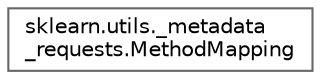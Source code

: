 digraph "Graphical Class Hierarchy"
{
 // LATEX_PDF_SIZE
  bgcolor="transparent";
  edge [fontname=Helvetica,fontsize=10,labelfontname=Helvetica,labelfontsize=10];
  node [fontname=Helvetica,fontsize=10,shape=box,height=0.2,width=0.4];
  rankdir="LR";
  Node0 [id="Node000000",label="sklearn.utils._metadata\l_requests.MethodMapping",height=0.2,width=0.4,color="grey40", fillcolor="white", style="filled",URL="$d5/d9d/classsklearn_1_1utils_1_1__metadata__requests_1_1MethodMapping.html",tooltip=" "];
}
